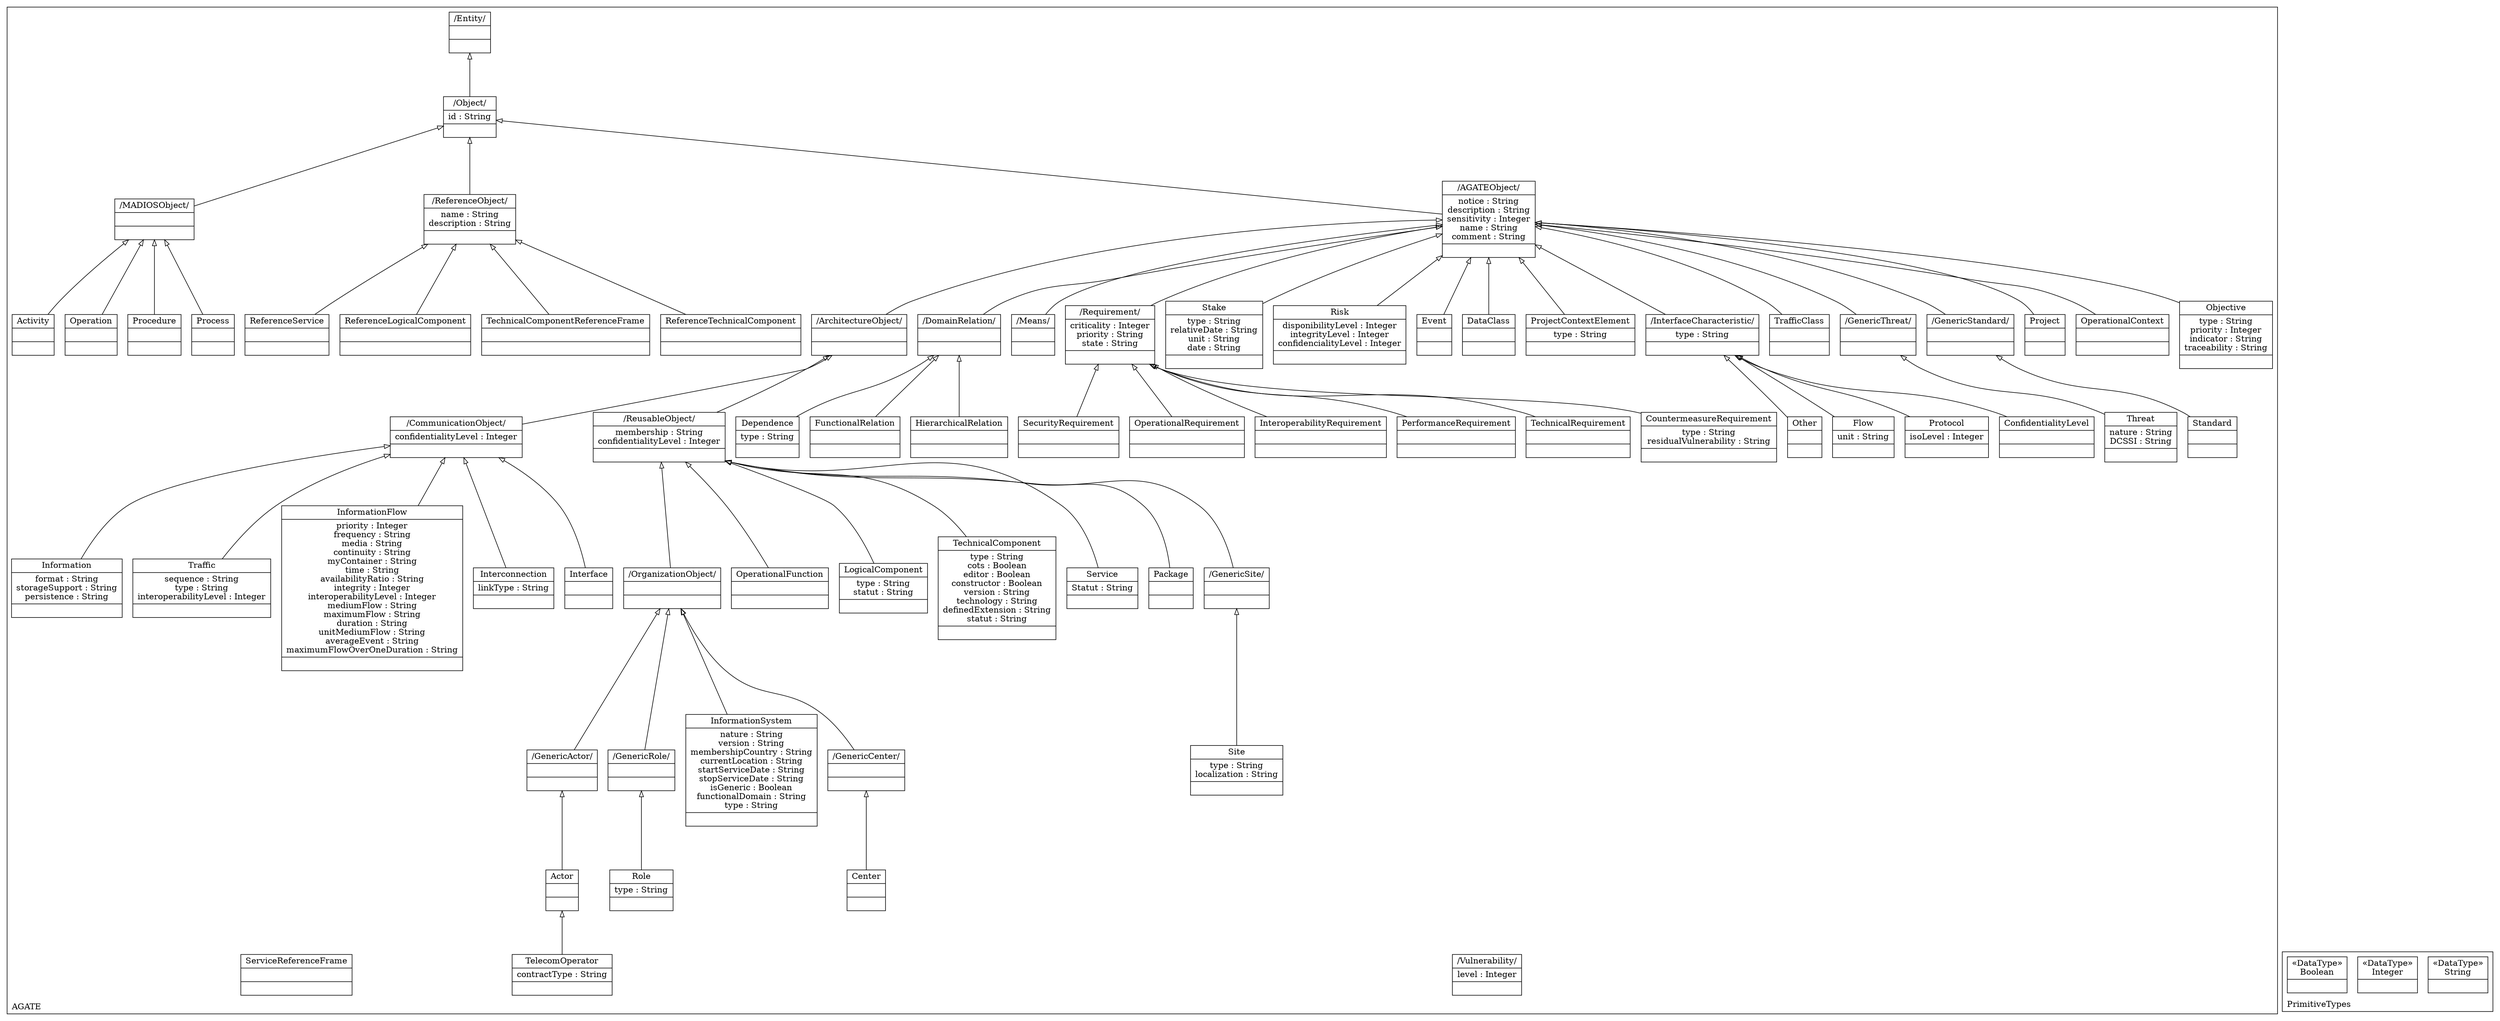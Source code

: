 digraph "KM3 Model in DOT" {
graph[rankdir=BT,labeljust=l,labelloc=t,nodeSep=0.75,compound=true];
 subgraph "cluster_AGATE"{
labelloc=t
color=black
label=AGATE
 node[shape=record];
Entity[label="{/Entity/| | }"]
;
 node[shape=record];
Object[label="{/Object/|id : String| }"]
 Object->Entity[arrowhead=onormal,group=Entity,minlen=2,constraint=true,]
;
 node[shape=record];
AGATEObject[label="{/AGATEObject/|notice : String\ndescription : String\nsensitivity : Integer\nname : String\ncomment : String| }"]
 AGATEObject->Object[arrowhead=onormal,group=Object,minlen=2,constraint=true,]
;
 node[shape=record];
Objective[label="{Objective|type : String\npriority : Integer\nindicator : String\ntraceability : String| }"]
 Objective->AGATEObject[arrowhead=onormal,group=AGATEObject,minlen=2,constraint=true,]
;
 node[shape=record];
OperationalContext[label="{OperationalContext| | }"]
 OperationalContext->AGATEObject[arrowhead=onormal,group=AGATEObject,minlen=2,constraint=true,]
;
 node[shape=record];
Project[label="{Project| | }"]
 Project->AGATEObject[arrowhead=onormal,group=AGATEObject,minlen=2,constraint=true,]
;
 node[shape=record];
Standard[label="{Standard| | }"]
 Standard->GenericStandard[arrowhead=onormal,group=GenericStandard,minlen=2,constraint=true,]
;
 node[shape=record];
GenericStandard[label="{/GenericStandard/| | }"]
 GenericStandard->AGATEObject[arrowhead=onormal,group=AGATEObject,minlen=2,constraint=true,]
;
 node[shape=record];
Threat[label="{Threat|nature : String\nDCSSI : String| }"]
 Threat->GenericThreat[arrowhead=onormal,group=GenericThreat,minlen=2,constraint=true,]
;
 node[shape=record];
GenericThreat[label="{/GenericThreat/| | }"]
 GenericThreat->AGATEObject[arrowhead=onormal,group=AGATEObject,minlen=2,constraint=true,]
;
 node[shape=record];
Vulnerability[label="{/Vulnerability/|level : Integer| }"]
;
 node[shape=record];
TrafficClass[label="{TrafficClass| | }"]
 TrafficClass->AGATEObject[arrowhead=onormal,group=AGATEObject,minlen=2,constraint=true,]
;
 node[shape=record];
InterfaceCharacteristic[label="{/InterfaceCharacteristic/|type : String| }"]
 InterfaceCharacteristic->AGATEObject[arrowhead=onormal,group=AGATEObject,minlen=2,constraint=true,]
;
 node[shape=record];
ConfidentialityLevel[label="{ConfidentialityLevel| | }"]
 ConfidentialityLevel->InterfaceCharacteristic[arrowhead=onormal,group=InterfaceCharacteristic,minlen=2,constraint=true,]
;
 node[shape=record];
Protocol[label="{Protocol|isoLevel : Integer| }"]
 Protocol->InterfaceCharacteristic[arrowhead=onormal,group=InterfaceCharacteristic,minlen=2,constraint=true,]
;
 node[shape=record];
Flow[label="{Flow|unit : String| }"]
 Flow->InterfaceCharacteristic[arrowhead=onormal,group=InterfaceCharacteristic,minlen=2,constraint=true,]
;
 node[shape=record];
Other[label="{Other| | }"]
 Other->InterfaceCharacteristic[arrowhead=onormal,group=InterfaceCharacteristic,minlen=2,constraint=true,]
;
 node[shape=record];
ProjectContextElement[label="{ProjectContextElement|type : String| }"]
 ProjectContextElement->AGATEObject[arrowhead=onormal,group=AGATEObject,minlen=2,constraint=true,]
;
 node[shape=record];
DataClass[label="{DataClass| | }"]
 DataClass->AGATEObject[arrowhead=onormal,group=AGATEObject,minlen=2,constraint=true,]
;
 node[shape=record];
Event[label="{Event| | }"]
 Event->AGATEObject[arrowhead=onormal,group=AGATEObject,minlen=2,constraint=true,]
;
 node[shape=record];
Risk[label="{Risk|disponibilityLevel : Integer\nintegrityLevel : Integer\nconfidencialityLevel : Integer| }"]
 Risk->AGATEObject[arrowhead=onormal,group=AGATEObject,minlen=2,constraint=true,]
;
 node[shape=record];
Stake[label="{Stake|type : String\nrelativeDate : String\nunit : String\ndate : String| }"]
 Stake->AGATEObject[arrowhead=onormal,group=AGATEObject,minlen=2,constraint=true,]
;
 node[shape=record];
Requirement[label="{/Requirement/|criticality : Integer\npriority : String\nstate : String| }"]
 Requirement->AGATEObject[arrowhead=onormal,group=AGATEObject,minlen=2,constraint=true,]
;
 node[shape=record];
CountermeasureRequirement[label="{CountermeasureRequirement|type : String\nresidualVulnerability : String| }"]
 CountermeasureRequirement->Requirement[arrowhead=onormal,group=Requirement,minlen=2,constraint=true,]
;
 node[shape=record];
TechnicalRequirement[label="{TechnicalRequirement| | }"]
 TechnicalRequirement->Requirement[arrowhead=onormal,group=Requirement,minlen=2,constraint=true,]
;
 node[shape=record];
PerformanceRequirement[label="{PerformanceRequirement| | }"]
 PerformanceRequirement->Requirement[arrowhead=onormal,group=Requirement,minlen=2,constraint=true,]
;
 node[shape=record];
InteroperabilityRequirement[label="{InteroperabilityRequirement| | }"]
 InteroperabilityRequirement->Requirement[arrowhead=onormal,group=Requirement,minlen=2,constraint=true,]
;
 node[shape=record];
OperationalRequirement[label="{OperationalRequirement| | }"]
 OperationalRequirement->Requirement[arrowhead=onormal,group=Requirement,minlen=2,constraint=true,]
;
 node[shape=record];
SecurityRequirement[label="{SecurityRequirement| | }"]
 SecurityRequirement->Requirement[arrowhead=onormal,group=Requirement,minlen=2,constraint=true,]
;
 node[shape=record];
Means[label="{/Means/| | }"]
 Means->AGATEObject[arrowhead=onormal,group=AGATEObject,minlen=2,constraint=true,]
;
 node[shape=record];
DomainRelation[label="{/DomainRelation/| | }"]
 DomainRelation->AGATEObject[arrowhead=onormal,group=AGATEObject,minlen=2,constraint=true,]
;
 node[shape=record];
HierarchicalRelation[label="{HierarchicalRelation| | }"]
 HierarchicalRelation->DomainRelation[arrowhead=onormal,group=DomainRelation,minlen=2,constraint=true,]
;
 node[shape=record];
FunctionalRelation[label="{FunctionalRelation| | }"]
 FunctionalRelation->DomainRelation[arrowhead=onormal,group=DomainRelation,minlen=2,constraint=true,]
;
 node[shape=record];
Dependence[label="{Dependence|type : String| }"]
 Dependence->DomainRelation[arrowhead=onormal,group=DomainRelation,minlen=2,constraint=true,]
;
 node[shape=record];
ArchitectureObject[label="{/ArchitectureObject/| | }"]
 ArchitectureObject->AGATEObject[arrowhead=onormal,group=AGATEObject,minlen=2,constraint=true,]
;
 node[shape=record];
ReusableObject[label="{/ReusableObject/|membership : String\nconfidentialityLevel : Integer| }"]
 ReusableObject->ArchitectureObject[arrowhead=onormal,group=ArchitectureObject,minlen=2,constraint=true,]
;
 node[shape=record];
Site[label="{Site|type : String\nlocalization : String| }"]
 Site->GenericSite[arrowhead=onormal,group=GenericSite,minlen=2,constraint=true,]
;
 node[shape=record];
GenericSite[label="{/GenericSite/| | }"]
 GenericSite->ReusableObject[arrowhead=onormal,group=ReusableObject,minlen=2,constraint=true,]
;
 node[shape=record];
Package[label="{Package| | }"]
 Package->ReusableObject[arrowhead=onormal,group=ReusableObject,minlen=2,constraint=true,]
;
 node[shape=record];
Service[label="{Service|Statut : String| }"]
 Service->ReusableObject[arrowhead=onormal,group=ReusableObject,minlen=2,constraint=true,]
;
 node[shape=record];
TechnicalComponent[label="{TechnicalComponent|type : String\ncots : Boolean\neditor : Boolean\nconstructor : Boolean\nversion : String\ntechnology : String\ndefinedExtension : String\nstatut : String| }"]
 TechnicalComponent->ReusableObject[arrowhead=onormal,group=ReusableObject,minlen=2,constraint=true,]
;
 node[shape=record];
LogicalComponent[label="{LogicalComponent|type : String\nstatut : String| }"]
 LogicalComponent->ReusableObject[arrowhead=onormal,group=ReusableObject,minlen=2,constraint=true,]
;
 node[shape=record];
OperationalFunction[label="{OperationalFunction| | }"]
 OperationalFunction->ReusableObject[arrowhead=onormal,group=ReusableObject,minlen=2,constraint=true,]
;
 node[shape=record];
OrganizationObject[label="{/OrganizationObject/| | }"]
 OrganizationObject->ReusableObject[arrowhead=onormal,group=ReusableObject,minlen=2,constraint=true,]
;
 node[shape=record];
Center[label="{Center| | }"]
 Center->GenericCenter[arrowhead=onormal,group=GenericCenter,minlen=2,constraint=true,]
;
 node[shape=record];
GenericCenter[label="{/GenericCenter/| | }"]
 GenericCenter->OrganizationObject[arrowhead=onormal,group=OrganizationObject,minlen=2,constraint=true,]
;
 node[shape=record];
InformationSystem[label="{InformationSystem|nature : String\nversion : String\nmembershipCountry : String\ncurrentLocation : String\nstartServiceDate : String\nstopServiceDate : String\nisGeneric : Boolean\nfunctionalDomain : String\ntype : String| }"]
 InformationSystem->OrganizationObject[arrowhead=onormal,group=OrganizationObject,minlen=2,constraint=true,]
;
 node[shape=record];
Role[label="{Role|type : String| }"]
 Role->GenericRole[arrowhead=onormal,group=GenericRole,minlen=2,constraint=true,]
;
 node[shape=record];
GenericRole[label="{/GenericRole/| | }"]
 GenericRole->OrganizationObject[arrowhead=onormal,group=OrganizationObject,minlen=2,constraint=true,]
;
 node[shape=record];
Actor[label="{Actor| | }"]
 Actor->GenericActor[arrowhead=onormal,group=GenericActor,minlen=2,constraint=true,]
;
 node[shape=record];
GenericActor[label="{/GenericActor/| | }"]
 GenericActor->OrganizationObject[arrowhead=onormal,group=OrganizationObject,minlen=2,constraint=true,]
;
 node[shape=record];
TelecomOperator[label="{TelecomOperator|contractType : String| }"]
 TelecomOperator->Actor[arrowhead=onormal,group=Actor,minlen=2,constraint=true,]
;
 node[shape=record];
CommunicationObject[label="{/CommunicationObject/|confidentialityLevel : Integer| }"]
 CommunicationObject->ArchitectureObject[arrowhead=onormal,group=ArchitectureObject,minlen=2,constraint=true,]
;
 node[shape=record];
Interface[label="{Interface| | }"]
 Interface->CommunicationObject[arrowhead=onormal,group=CommunicationObject,minlen=2,constraint=true,]
;
 node[shape=record];
Interconnection[label="{Interconnection|linkType : String| }"]
 Interconnection->CommunicationObject[arrowhead=onormal,group=CommunicationObject,minlen=2,constraint=true,]
;
 node[shape=record];
InformationFlow[label="{InformationFlow|priority : Integer\nfrequency : String\nmedia : String\ncontinuity : String\nmyContainer : String\ntime : String\navailabilityRatio : String\nintegrity : Integer\ninteroperabilityLevel : Integer\nmediumFlow : String\nmaximumFlow : String\nduration : String\nunitMediumFlow : String\naverageEvent : String\nmaximumFlowOverOneDuration : String| }"]
 InformationFlow->CommunicationObject[arrowhead=onormal,group=CommunicationObject,minlen=2,constraint=true,]
;
 node[shape=record];
Traffic[label="{Traffic|sequence : String\ntype : String\ninteroperabilityLevel : Integer| }"]
 Traffic->CommunicationObject[arrowhead=onormal,group=CommunicationObject,minlen=2,constraint=true,]
;
 node[shape=record];
Information[label="{Information|format : String\nstorageSupport : String\npersistence : String| }"]
 Information->CommunicationObject[arrowhead=onormal,group=CommunicationObject,minlen=2,constraint=true,]
;
 node[shape=record];
ReferenceObject[label="{/ReferenceObject/|name : String\ndescription : String| }"]
 ReferenceObject->Object[arrowhead=onormal,group=Object,minlen=2,constraint=true,]
;
 node[shape=record];
ReferenceTechnicalComponent[label="{ReferenceTechnicalComponent| | }"]
 ReferenceTechnicalComponent->ReferenceObject[arrowhead=onormal,group=ReferenceObject,minlen=2,constraint=true,]
;
 node[shape=record];
TechnicalComponentReferenceFrame[label="{TechnicalComponentReferenceFrame| | }"]
 TechnicalComponentReferenceFrame->ReferenceObject[arrowhead=onormal,group=ReferenceObject,minlen=2,constraint=true,]
;
 node[shape=record];
ReferenceLogicalComponent[label="{ReferenceLogicalComponent| | }"]
 ReferenceLogicalComponent->ReferenceObject[arrowhead=onormal,group=ReferenceObject,minlen=2,constraint=true,]
;
 node[shape=record];
ReferenceService[label="{ReferenceService| | }"]
 ReferenceService->ReferenceObject[arrowhead=onormal,group=ReferenceObject,minlen=2,constraint=true,]
;
 node[shape=record];
ServiceReferenceFrame[label="{ServiceReferenceFrame| | }"]
;
 node[shape=record];
MADIOSObject[label="{/MADIOSObject/| | }"]
 MADIOSObject->Object[arrowhead=onormal,group=Object,minlen=2,constraint=true,]
;
 node[shape=record];
Process[label="{Process| | }"]
 Process->MADIOSObject[arrowhead=onormal,group=MADIOSObject,minlen=2,constraint=true,]
;
 node[shape=record];
Procedure[label="{Procedure| | }"]
 Procedure->MADIOSObject[arrowhead=onormal,group=MADIOSObject,minlen=2,constraint=true,]
;
 node[shape=record];
Operation[label="{Operation| | }"]
 Operation->MADIOSObject[arrowhead=onormal,group=MADIOSObject,minlen=2,constraint=true,]
;
 node[shape=record];
Activity[label="{Activity| | }"]
 Activity->MADIOSObject[arrowhead=onormal,group=MADIOSObject,minlen=2,constraint=true,]
;

} subgraph "cluster_PrimitiveTypes"{
labelloc=t
color=black
label=PrimitiveTypes
 node[shape=record];
String[label="{&#171;DataType&#187;\nString|}"]
;
 node[shape=record];
Integer[label="{&#171;DataType&#187;\nInteger|}"]
;
 node[shape=record];
Boolean[label="{&#171;DataType&#187;\nBoolean|}"]
;

}
}